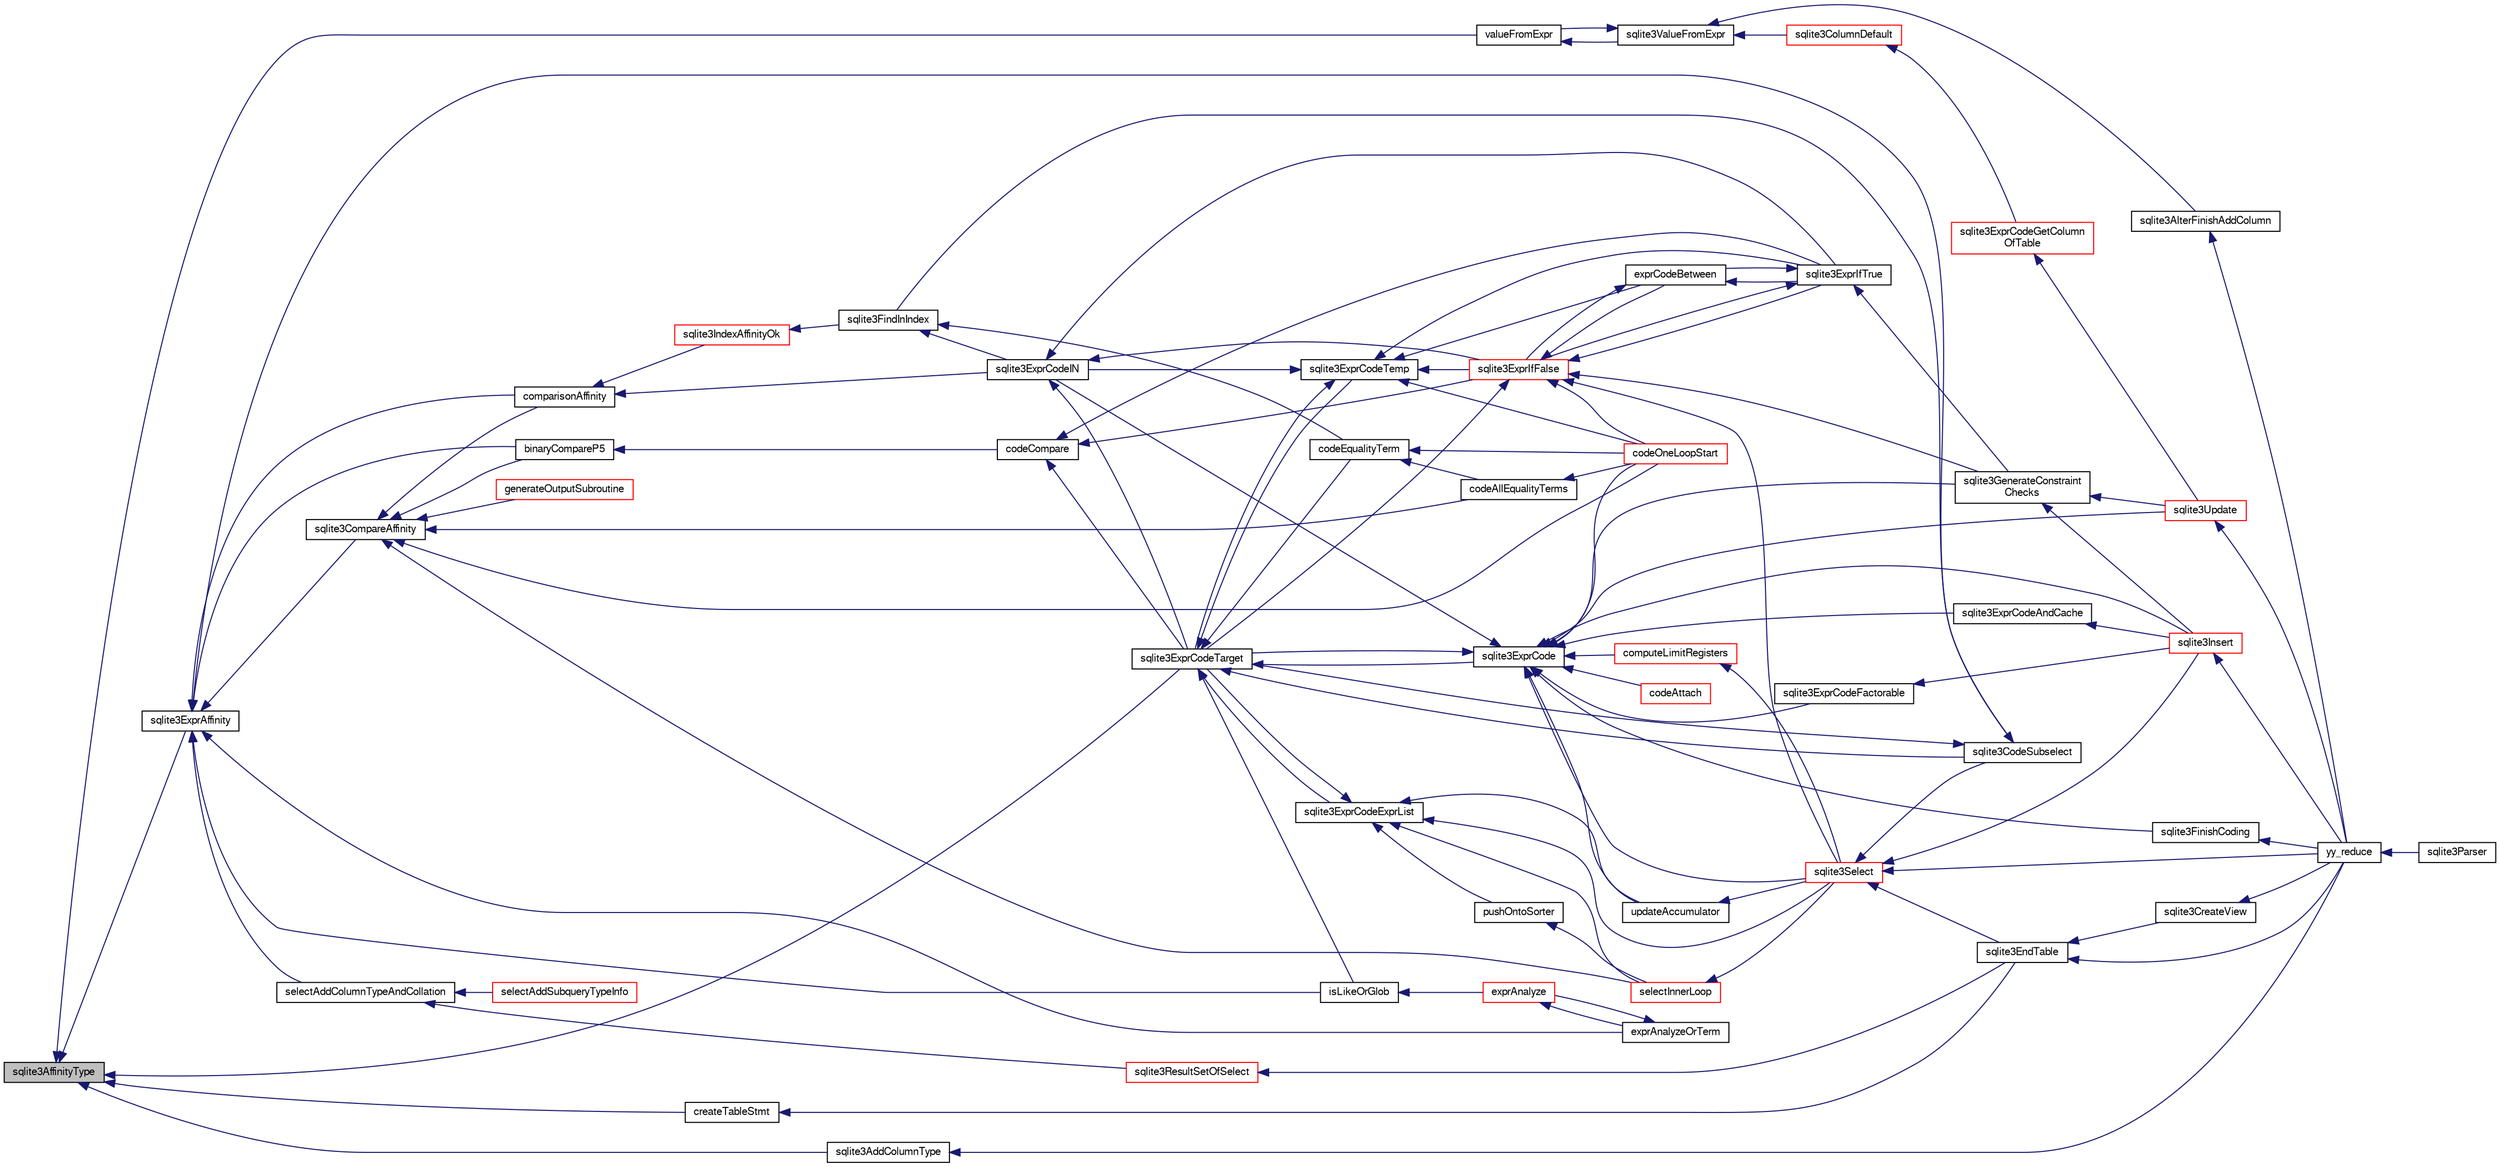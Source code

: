 digraph "sqlite3AffinityType"
{
  edge [fontname="FreeSans",fontsize="10",labelfontname="FreeSans",labelfontsize="10"];
  node [fontname="FreeSans",fontsize="10",shape=record];
  rankdir="LR";
  Node411811 [label="sqlite3AffinityType",height=0.2,width=0.4,color="black", fillcolor="grey75", style="filled", fontcolor="black"];
  Node411811 -> Node411812 [dir="back",color="midnightblue",fontsize="10",style="solid",fontname="FreeSans"];
  Node411812 [label="valueFromExpr",height=0.2,width=0.4,color="black", fillcolor="white", style="filled",URL="$sqlite3_8c.html#a08f91b27c0189e8b5bcdea6537466b7c"];
  Node411812 -> Node411813 [dir="back",color="midnightblue",fontsize="10",style="solid",fontname="FreeSans"];
  Node411813 [label="sqlite3ValueFromExpr",height=0.2,width=0.4,color="black", fillcolor="white", style="filled",URL="$sqlite3_8c.html#af103c812684544760641a1cd4d9745df"];
  Node411813 -> Node411812 [dir="back",color="midnightblue",fontsize="10",style="solid",fontname="FreeSans"];
  Node411813 -> Node411814 [dir="back",color="midnightblue",fontsize="10",style="solid",fontname="FreeSans"];
  Node411814 [label="sqlite3AlterFinishAddColumn",height=0.2,width=0.4,color="black", fillcolor="white", style="filled",URL="$sqlite3_8c.html#a392e1e5be904b01216faae16a77c2c31"];
  Node411814 -> Node411815 [dir="back",color="midnightblue",fontsize="10",style="solid",fontname="FreeSans"];
  Node411815 [label="yy_reduce",height=0.2,width=0.4,color="black", fillcolor="white", style="filled",URL="$sqlite3_8c.html#a7c419a9b25711c666a9a2449ef377f14"];
  Node411815 -> Node411816 [dir="back",color="midnightblue",fontsize="10",style="solid",fontname="FreeSans"];
  Node411816 [label="sqlite3Parser",height=0.2,width=0.4,color="black", fillcolor="white", style="filled",URL="$sqlite3_8c.html#a0327d71a5fabe0b6a343d78a2602e72a"];
  Node411813 -> Node411817 [dir="back",color="midnightblue",fontsize="10",style="solid",fontname="FreeSans"];
  Node411817 [label="sqlite3ColumnDefault",height=0.2,width=0.4,color="red", fillcolor="white", style="filled",URL="$sqlite3_8c.html#a59f47949957801afdf53735549eacc7d"];
  Node411817 -> Node411818 [dir="back",color="midnightblue",fontsize="10",style="solid",fontname="FreeSans"];
  Node411818 [label="sqlite3ExprCodeGetColumn\lOfTable",height=0.2,width=0.4,color="red", fillcolor="white", style="filled",URL="$sqlite3_8c.html#aef676ae689397d0e050eb0a360c32315"];
  Node411818 -> Node411847 [dir="back",color="midnightblue",fontsize="10",style="solid",fontname="FreeSans"];
  Node411847 [label="sqlite3Update",height=0.2,width=0.4,color="red", fillcolor="white", style="filled",URL="$sqlite3_8c.html#ac5aa67c46e8cc8174566fabe6809fafa"];
  Node411847 -> Node411815 [dir="back",color="midnightblue",fontsize="10",style="solid",fontname="FreeSans"];
  Node411811 -> Node411892 [dir="back",color="midnightblue",fontsize="10",style="solid",fontname="FreeSans"];
  Node411892 [label="sqlite3ExprAffinity",height=0.2,width=0.4,color="black", fillcolor="white", style="filled",URL="$sqlite3_8c.html#aca6a667380b05650f917422118d8b7d3"];
  Node411892 -> Node411893 [dir="back",color="midnightblue",fontsize="10",style="solid",fontname="FreeSans"];
  Node411893 [label="sqlite3CompareAffinity",height=0.2,width=0.4,color="black", fillcolor="white", style="filled",URL="$sqlite3_8c.html#a4bd560a9a6a8d11bec0a070a46eb38fa"];
  Node411893 -> Node411894 [dir="back",color="midnightblue",fontsize="10",style="solid",fontname="FreeSans"];
  Node411894 [label="comparisonAffinity",height=0.2,width=0.4,color="black", fillcolor="white", style="filled",URL="$sqlite3_8c.html#a288a61b5d72d6974ed9b0bb4f57f45ac"];
  Node411894 -> Node411895 [dir="back",color="midnightblue",fontsize="10",style="solid",fontname="FreeSans"];
  Node411895 [label="sqlite3IndexAffinityOk",height=0.2,width=0.4,color="red", fillcolor="white", style="filled",URL="$sqlite3_8c.html#a9d43a9db81f31f7473f7ca11fd823900"];
  Node411895 -> Node411822 [dir="back",color="midnightblue",fontsize="10",style="solid",fontname="FreeSans"];
  Node411822 [label="sqlite3FindInIndex",height=0.2,width=0.4,color="black", fillcolor="white", style="filled",URL="$sqlite3_8c.html#af7d8c56ab0231f44bb5f87b3fafeffb2"];
  Node411822 -> Node411823 [dir="back",color="midnightblue",fontsize="10",style="solid",fontname="FreeSans"];
  Node411823 [label="sqlite3ExprCodeIN",height=0.2,width=0.4,color="black", fillcolor="white", style="filled",URL="$sqlite3_8c.html#ad9cf4f5b5ffb90c24a4a0900c8626193"];
  Node411823 -> Node411820 [dir="back",color="midnightblue",fontsize="10",style="solid",fontname="FreeSans"];
  Node411820 [label="sqlite3ExprCodeTarget",height=0.2,width=0.4,color="black", fillcolor="white", style="filled",URL="$sqlite3_8c.html#a4f308397a0a3ed299ed31aaa1ae2a293"];
  Node411820 -> Node411821 [dir="back",color="midnightblue",fontsize="10",style="solid",fontname="FreeSans"];
  Node411821 [label="sqlite3CodeSubselect",height=0.2,width=0.4,color="black", fillcolor="white", style="filled",URL="$sqlite3_8c.html#aa69b46d2204a1d1b110107a1be12ee0c"];
  Node411821 -> Node411822 [dir="back",color="midnightblue",fontsize="10",style="solid",fontname="FreeSans"];
  Node411821 -> Node411820 [dir="back",color="midnightblue",fontsize="10",style="solid",fontname="FreeSans"];
  Node411820 -> Node411866 [dir="back",color="midnightblue",fontsize="10",style="solid",fontname="FreeSans"];
  Node411866 [label="sqlite3ExprCodeTemp",height=0.2,width=0.4,color="black", fillcolor="white", style="filled",URL="$sqlite3_8c.html#a3bc5c1ccb3c5851847e2aeb4a84ae1fc"];
  Node411866 -> Node411823 [dir="back",color="midnightblue",fontsize="10",style="solid",fontname="FreeSans"];
  Node411866 -> Node411820 [dir="back",color="midnightblue",fontsize="10",style="solid",fontname="FreeSans"];
  Node411866 -> Node411825 [dir="back",color="midnightblue",fontsize="10",style="solid",fontname="FreeSans"];
  Node411825 [label="exprCodeBetween",height=0.2,width=0.4,color="black", fillcolor="white", style="filled",URL="$sqlite3_8c.html#abd053493214542bca8f406f42145d173"];
  Node411825 -> Node411824 [dir="back",color="midnightblue",fontsize="10",style="solid",fontname="FreeSans"];
  Node411824 [label="sqlite3ExprIfTrue",height=0.2,width=0.4,color="black", fillcolor="white", style="filled",URL="$sqlite3_8c.html#ad93a55237c23e1b743ab1f59df1a1444"];
  Node411824 -> Node411825 [dir="back",color="midnightblue",fontsize="10",style="solid",fontname="FreeSans"];
  Node411824 -> Node411826 [dir="back",color="midnightblue",fontsize="10",style="solid",fontname="FreeSans"];
  Node411826 [label="sqlite3ExprIfFalse",height=0.2,width=0.4,color="red", fillcolor="white", style="filled",URL="$sqlite3_8c.html#af97ecccb5d56e321e118414b08f65b71"];
  Node411826 -> Node411820 [dir="back",color="midnightblue",fontsize="10",style="solid",fontname="FreeSans"];
  Node411826 -> Node411825 [dir="back",color="midnightblue",fontsize="10",style="solid",fontname="FreeSans"];
  Node411826 -> Node411824 [dir="back",color="midnightblue",fontsize="10",style="solid",fontname="FreeSans"];
  Node411826 -> Node411851 [dir="back",color="midnightblue",fontsize="10",style="solid",fontname="FreeSans"];
  Node411851 [label="sqlite3GenerateConstraint\lChecks",height=0.2,width=0.4,color="black", fillcolor="white", style="filled",URL="$sqlite3_8c.html#aef639c1e6a0c0a67ca6e7690ad931bd2"];
  Node411851 -> Node411849 [dir="back",color="midnightblue",fontsize="10",style="solid",fontname="FreeSans"];
  Node411849 [label="sqlite3Insert",height=0.2,width=0.4,color="red", fillcolor="white", style="filled",URL="$sqlite3_8c.html#a5b17c9c2000bae6bdff8e6be48d7dc2b"];
  Node411849 -> Node411815 [dir="back",color="midnightblue",fontsize="10",style="solid",fontname="FreeSans"];
  Node411851 -> Node411847 [dir="back",color="midnightblue",fontsize="10",style="solid",fontname="FreeSans"];
  Node411826 -> Node411857 [dir="back",color="midnightblue",fontsize="10",style="solid",fontname="FreeSans"];
  Node411857 [label="sqlite3Select",height=0.2,width=0.4,color="red", fillcolor="white", style="filled",URL="$sqlite3_8c.html#a2465ee8c956209ba4b272477b7c21a45"];
  Node411857 -> Node411821 [dir="back",color="midnightblue",fontsize="10",style="solid",fontname="FreeSans"];
  Node411857 -> Node411832 [dir="back",color="midnightblue",fontsize="10",style="solid",fontname="FreeSans"];
  Node411832 [label="sqlite3EndTable",height=0.2,width=0.4,color="black", fillcolor="white", style="filled",URL="$sqlite3_8c.html#a7b5f2c66c0f0b6f819d970ca389768b0"];
  Node411832 -> Node411833 [dir="back",color="midnightblue",fontsize="10",style="solid",fontname="FreeSans"];
  Node411833 [label="sqlite3CreateView",height=0.2,width=0.4,color="black", fillcolor="white", style="filled",URL="$sqlite3_8c.html#a9d85cb00ff71dee5cd9a019503a6982e"];
  Node411833 -> Node411815 [dir="back",color="midnightblue",fontsize="10",style="solid",fontname="FreeSans"];
  Node411832 -> Node411815 [dir="back",color="midnightblue",fontsize="10",style="solid",fontname="FreeSans"];
  Node411857 -> Node411849 [dir="back",color="midnightblue",fontsize="10",style="solid",fontname="FreeSans"];
  Node411857 -> Node411815 [dir="back",color="midnightblue",fontsize="10",style="solid",fontname="FreeSans"];
  Node411826 -> Node411863 [dir="back",color="midnightblue",fontsize="10",style="solid",fontname="FreeSans"];
  Node411863 [label="codeOneLoopStart",height=0.2,width=0.4,color="red", fillcolor="white", style="filled",URL="$sqlite3_8c.html#aa868875120b151c169cc79139ed6e008"];
  Node411824 -> Node411851 [dir="back",color="midnightblue",fontsize="10",style="solid",fontname="FreeSans"];
  Node411825 -> Node411826 [dir="back",color="midnightblue",fontsize="10",style="solid",fontname="FreeSans"];
  Node411866 -> Node411824 [dir="back",color="midnightblue",fontsize="10",style="solid",fontname="FreeSans"];
  Node411866 -> Node411826 [dir="back",color="midnightblue",fontsize="10",style="solid",fontname="FreeSans"];
  Node411866 -> Node411863 [dir="back",color="midnightblue",fontsize="10",style="solid",fontname="FreeSans"];
  Node411820 -> Node411867 [dir="back",color="midnightblue",fontsize="10",style="solid",fontname="FreeSans"];
  Node411867 [label="sqlite3ExprCode",height=0.2,width=0.4,color="black", fillcolor="white", style="filled",URL="$sqlite3_8c.html#a75f270fb0b111b86924cca4ea507b417"];
  Node411867 -> Node411823 [dir="back",color="midnightblue",fontsize="10",style="solid",fontname="FreeSans"];
  Node411867 -> Node411820 [dir="back",color="midnightblue",fontsize="10",style="solid",fontname="FreeSans"];
  Node411867 -> Node411868 [dir="back",color="midnightblue",fontsize="10",style="solid",fontname="FreeSans"];
  Node411868 [label="sqlite3ExprCodeFactorable",height=0.2,width=0.4,color="black", fillcolor="white", style="filled",URL="$sqlite3_8c.html#a843f7fd58eec5a683c1fd8435fcd1e84"];
  Node411868 -> Node411849 [dir="back",color="midnightblue",fontsize="10",style="solid",fontname="FreeSans"];
  Node411867 -> Node411869 [dir="back",color="midnightblue",fontsize="10",style="solid",fontname="FreeSans"];
  Node411869 [label="sqlite3ExprCodeAndCache",height=0.2,width=0.4,color="black", fillcolor="white", style="filled",URL="$sqlite3_8c.html#ae3e46527d9b7fc9cb9236d21a5e6b1d8"];
  Node411869 -> Node411849 [dir="back",color="midnightblue",fontsize="10",style="solid",fontname="FreeSans"];
  Node411867 -> Node411870 [dir="back",color="midnightblue",fontsize="10",style="solid",fontname="FreeSans"];
  Node411870 [label="codeAttach",height=0.2,width=0.4,color="red", fillcolor="white", style="filled",URL="$sqlite3_8c.html#ade4e9e30d828a19c191fdcb098676d5b"];
  Node411867 -> Node411873 [dir="back",color="midnightblue",fontsize="10",style="solid",fontname="FreeSans"];
  Node411873 [label="sqlite3FinishCoding",height=0.2,width=0.4,color="black", fillcolor="white", style="filled",URL="$sqlite3_8c.html#a651bc5b446c276c092705856d995b278"];
  Node411873 -> Node411815 [dir="back",color="midnightblue",fontsize="10",style="solid",fontname="FreeSans"];
  Node411867 -> Node411849 [dir="back",color="midnightblue",fontsize="10",style="solid",fontname="FreeSans"];
  Node411867 -> Node411851 [dir="back",color="midnightblue",fontsize="10",style="solid",fontname="FreeSans"];
  Node411867 -> Node411874 [dir="back",color="midnightblue",fontsize="10",style="solid",fontname="FreeSans"];
  Node411874 [label="computeLimitRegisters",height=0.2,width=0.4,color="red", fillcolor="white", style="filled",URL="$sqlite3_8c.html#ae9d37055e4905929b6f6cda5461e2f37"];
  Node411874 -> Node411857 [dir="back",color="midnightblue",fontsize="10",style="solid",fontname="FreeSans"];
  Node411867 -> Node411875 [dir="back",color="midnightblue",fontsize="10",style="solid",fontname="FreeSans"];
  Node411875 [label="updateAccumulator",height=0.2,width=0.4,color="black", fillcolor="white", style="filled",URL="$sqlite3_8c.html#a1681660dd3ecd50c8727d6e56a537bd9"];
  Node411875 -> Node411857 [dir="back",color="midnightblue",fontsize="10",style="solid",fontname="FreeSans"];
  Node411867 -> Node411857 [dir="back",color="midnightblue",fontsize="10",style="solid",fontname="FreeSans"];
  Node411867 -> Node411847 [dir="back",color="midnightblue",fontsize="10",style="solid",fontname="FreeSans"];
  Node411867 -> Node411863 [dir="back",color="midnightblue",fontsize="10",style="solid",fontname="FreeSans"];
  Node411820 -> Node411876 [dir="back",color="midnightblue",fontsize="10",style="solid",fontname="FreeSans"];
  Node411876 [label="sqlite3ExprCodeExprList",height=0.2,width=0.4,color="black", fillcolor="white", style="filled",URL="$sqlite3_8c.html#a05b2b3dc3de7565de24eb3a2ff4e9566"];
  Node411876 -> Node411820 [dir="back",color="midnightblue",fontsize="10",style="solid",fontname="FreeSans"];
  Node411876 -> Node411877 [dir="back",color="midnightblue",fontsize="10",style="solid",fontname="FreeSans"];
  Node411877 [label="pushOntoSorter",height=0.2,width=0.4,color="black", fillcolor="white", style="filled",URL="$sqlite3_8c.html#a4555397beb584a386e7739cf022a6651"];
  Node411877 -> Node411878 [dir="back",color="midnightblue",fontsize="10",style="solid",fontname="FreeSans"];
  Node411878 [label="selectInnerLoop",height=0.2,width=0.4,color="red", fillcolor="white", style="filled",URL="$sqlite3_8c.html#ababe0933661ebe67eb0e6074bb1fd411"];
  Node411878 -> Node411857 [dir="back",color="midnightblue",fontsize="10",style="solid",fontname="FreeSans"];
  Node411876 -> Node411878 [dir="back",color="midnightblue",fontsize="10",style="solid",fontname="FreeSans"];
  Node411876 -> Node411875 [dir="back",color="midnightblue",fontsize="10",style="solid",fontname="FreeSans"];
  Node411876 -> Node411857 [dir="back",color="midnightblue",fontsize="10",style="solid",fontname="FreeSans"];
  Node411820 -> Node411879 [dir="back",color="midnightblue",fontsize="10",style="solid",fontname="FreeSans"];
  Node411879 [label="isLikeOrGlob",height=0.2,width=0.4,color="black", fillcolor="white", style="filled",URL="$sqlite3_8c.html#a6c38e495198bf8976f68d1a6ebd74a50"];
  Node411879 -> Node411880 [dir="back",color="midnightblue",fontsize="10",style="solid",fontname="FreeSans"];
  Node411880 [label="exprAnalyze",height=0.2,width=0.4,color="red", fillcolor="white", style="filled",URL="$sqlite3_8c.html#acb10e48c9a4184a4edd9bfd5b14ad0b7"];
  Node411880 -> Node411887 [dir="back",color="midnightblue",fontsize="10",style="solid",fontname="FreeSans"];
  Node411887 [label="exprAnalyzeOrTerm",height=0.2,width=0.4,color="black", fillcolor="white", style="filled",URL="$sqlite3_8c.html#ab95cabd8b51cb2291b5bef0c4a3776d2"];
  Node411887 -> Node411880 [dir="back",color="midnightblue",fontsize="10",style="solid",fontname="FreeSans"];
  Node411820 -> Node411864 [dir="back",color="midnightblue",fontsize="10",style="solid",fontname="FreeSans"];
  Node411864 [label="codeEqualityTerm",height=0.2,width=0.4,color="black", fillcolor="white", style="filled",URL="$sqlite3_8c.html#ad88a57073f031452c9843e97f15acc47"];
  Node411864 -> Node411865 [dir="back",color="midnightblue",fontsize="10",style="solid",fontname="FreeSans"];
  Node411865 [label="codeAllEqualityTerms",height=0.2,width=0.4,color="black", fillcolor="white", style="filled",URL="$sqlite3_8c.html#a3095598b812500a4efe41bf17cd49381"];
  Node411865 -> Node411863 [dir="back",color="midnightblue",fontsize="10",style="solid",fontname="FreeSans"];
  Node411864 -> Node411863 [dir="back",color="midnightblue",fontsize="10",style="solid",fontname="FreeSans"];
  Node411823 -> Node411824 [dir="back",color="midnightblue",fontsize="10",style="solid",fontname="FreeSans"];
  Node411823 -> Node411826 [dir="back",color="midnightblue",fontsize="10",style="solid",fontname="FreeSans"];
  Node411822 -> Node411864 [dir="back",color="midnightblue",fontsize="10",style="solid",fontname="FreeSans"];
  Node411894 -> Node411823 [dir="back",color="midnightblue",fontsize="10",style="solid",fontname="FreeSans"];
  Node411893 -> Node411903 [dir="back",color="midnightblue",fontsize="10",style="solid",fontname="FreeSans"];
  Node411903 [label="binaryCompareP5",height=0.2,width=0.4,color="black", fillcolor="white", style="filled",URL="$sqlite3_8c.html#a5f42574a5d9dbf7676234b08f17dcb23"];
  Node411903 -> Node411904 [dir="back",color="midnightblue",fontsize="10",style="solid",fontname="FreeSans"];
  Node411904 [label="codeCompare",height=0.2,width=0.4,color="black", fillcolor="white", style="filled",URL="$sqlite3_8c.html#a8cca26a71db22ffabf292736aefd31a9"];
  Node411904 -> Node411820 [dir="back",color="midnightblue",fontsize="10",style="solid",fontname="FreeSans"];
  Node411904 -> Node411824 [dir="back",color="midnightblue",fontsize="10",style="solid",fontname="FreeSans"];
  Node411904 -> Node411826 [dir="back",color="midnightblue",fontsize="10",style="solid",fontname="FreeSans"];
  Node411893 -> Node411878 [dir="back",color="midnightblue",fontsize="10",style="solid",fontname="FreeSans"];
  Node411893 -> Node411905 [dir="back",color="midnightblue",fontsize="10",style="solid",fontname="FreeSans"];
  Node411905 [label="generateOutputSubroutine",height=0.2,width=0.4,color="red", fillcolor="white", style="filled",URL="$sqlite3_8c.html#a726cb50d2916b29ad5dc1e51f635af25"];
  Node411893 -> Node411865 [dir="back",color="midnightblue",fontsize="10",style="solid",fontname="FreeSans"];
  Node411893 -> Node411863 [dir="back",color="midnightblue",fontsize="10",style="solid",fontname="FreeSans"];
  Node411892 -> Node411894 [dir="back",color="midnightblue",fontsize="10",style="solid",fontname="FreeSans"];
  Node411892 -> Node411903 [dir="back",color="midnightblue",fontsize="10",style="solid",fontname="FreeSans"];
  Node411892 -> Node411821 [dir="back",color="midnightblue",fontsize="10",style="solid",fontname="FreeSans"];
  Node411892 -> Node411906 [dir="back",color="midnightblue",fontsize="10",style="solid",fontname="FreeSans"];
  Node411906 [label="selectAddColumnTypeAndCollation",height=0.2,width=0.4,color="black", fillcolor="white", style="filled",URL="$sqlite3_8c.html#af0d3e812ed68a0aabcc6cfeeb0ac523f"];
  Node411906 -> Node411907 [dir="back",color="midnightblue",fontsize="10",style="solid",fontname="FreeSans"];
  Node411907 [label="sqlite3ResultSetOfSelect",height=0.2,width=0.4,color="red", fillcolor="white", style="filled",URL="$sqlite3_8c.html#ade35a86757654a36498d74152aa2fda8"];
  Node411907 -> Node411832 [dir="back",color="midnightblue",fontsize="10",style="solid",fontname="FreeSans"];
  Node411906 -> Node411921 [dir="back",color="midnightblue",fontsize="10",style="solid",fontname="FreeSans"];
  Node411921 [label="selectAddSubqueryTypeInfo",height=0.2,width=0.4,color="red", fillcolor="white", style="filled",URL="$sqlite3_8c.html#aa50a80693ae7262c2befdf1c0980a0a1"];
  Node411892 -> Node411879 [dir="back",color="midnightblue",fontsize="10",style="solid",fontname="FreeSans"];
  Node411892 -> Node411887 [dir="back",color="midnightblue",fontsize="10",style="solid",fontname="FreeSans"];
  Node411811 -> Node411820 [dir="back",color="midnightblue",fontsize="10",style="solid",fontname="FreeSans"];
  Node411811 -> Node411923 [dir="back",color="midnightblue",fontsize="10",style="solid",fontname="FreeSans"];
  Node411923 [label="sqlite3AddColumnType",height=0.2,width=0.4,color="black", fillcolor="white", style="filled",URL="$sqlite3_8c.html#a6024d6aed26a1c4e6e1676dfbff22d97"];
  Node411923 -> Node411815 [dir="back",color="midnightblue",fontsize="10",style="solid",fontname="FreeSans"];
  Node411811 -> Node411924 [dir="back",color="midnightblue",fontsize="10",style="solid",fontname="FreeSans"];
  Node411924 [label="createTableStmt",height=0.2,width=0.4,color="black", fillcolor="white", style="filled",URL="$sqlite3_8c.html#a6b8d7a56b28f8ddeaaa1638a1347a930"];
  Node411924 -> Node411832 [dir="back",color="midnightblue",fontsize="10",style="solid",fontname="FreeSans"];
}
